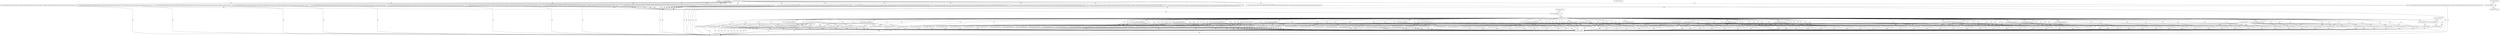 digraph G {
  "1: match () ...
" [shape=box, ];
  "72: match (event_id) ...
" [shape=box, ];
  "78: match (event_id) ...
" [shape=box, ];
  "97: match (forward_flow_ip_header_2,forward_flow_udp_header_1,forward_flow_ip_header_6,forward_flow_ip_header_7,forward_flow_udp_header_0,forward_flow_ip_header_4,forward_flow_ip_header_5,event_id) ...
" [
  shape=box, ];
  "102: match (forward_flow_ip_header_2,forward_flow_udp_header_1,forward_flow_ip_header_6,forward_flow_ip_header_7,forward_flow_udp_header_0,forward_flow_ip_header_4,forward_flow_ip_header_5,event_id) ...
" [
  shape=box, ];
  "107: match (forward_flow_ip_header_2,forward_flow_udp_header_1,forward_flow_ip_header_6,forward_flow_ip_header_7,forward_flow_udp_header_0,forward_flow_ip_header_4,forward_flow_ip_header_5,event_id) ...
" [
  shape=box, ];
  "112: match (forward_flow_ip_header_2,forward_flow_udp_header_1,forward_flow_ip_header_6,forward_flow_ip_header_7,forward_flow_udp_header_0,forward_flow_ip_header_4,forward_flow_ip_header_5,event_id) ...
" [
  shape=box, ];
  "117: match (forward_flow_ip_header_2,forward_flow_udp_header_1,forward_flow_ip_header_6,forward_flow_ip_header_7,forward_flow_udp_header_0,forward_flow_ip_header_4,forward_flow_ip_header_5,event_id) ...
" [
  shape=box, ];
  "122: match (forward_flow_ip_header_2,forward_flow_udp_header_1,forward_flow_ip_header_6,forward_flow_ip_header_7,forward_flow_udp_header_0,forward_flow_ip_header_4,forward_flow_ip_header_5,event_id) ...
" [
  shape=box, ];
  "127: match (forward_flow_ip_header_2,forward_flow_udp_header_1,forward_flow_ip_header_6,forward_flow_ip_header_7,forward_flow_udp_header_0,forward_flow_ip_header_4,forward_flow_ip_header_5,event_id) ...
" [
  shape=box, ];
  "132: match (forward_flow_ip_header_2,forward_flow_udp_header_1,forward_flow_ip_header_6,forward_flow_ip_header_7,forward_flow_udp_header_0,forward_flow_ip_header_4,forward_flow_ip_header_5,event_id) ...
" [
  shape=box, ];
  "137: match (forward_flow_ip_header_2,forward_flow_udp_header_1,forward_flow_ip_header_6,forward_flow_ip_header_7,forward_flow_udp_header_0,forward_flow_ip_header_4,forward_flow_ip_header_5,event_id) ...
" [
  shape=box, ];
  "142: match (forward_flow_ip_header_2,forward_flow_udp_header_1,forward_flow_ip_header_6,forward_flow_ip_header_7,forward_flow_udp_header_0,forward_flow_ip_header_4,forward_flow_ip_header_5,event_id) ...
" [
  shape=box, ];
  "147: match (forward_flow_ip_header_2,forward_flow_udp_header_1,forward_flow_ip_header_6,forward_flow_ip_header_7,forward_flow_udp_header_0,forward_flow_ip_header_4,forward_flow_ip_header_5,event_id) ...
" [
  shape=box, ];
  "152: match (forward_flow_ip_header_2,forward_flow_udp_header_1,forward_flow_ip_header_6,forward_flow_ip_header_7,forward_flow_udp_header_0,forward_flow_ip_header_4,forward_flow_ip_header_5,event_id) ...
" [
  shape=box, ];
  "157: match (forward_flow_ip_header_2,forward_flow_udp_header_1,forward_flow_ip_header_6,forward_flow_ip_header_7,forward_flow_udp_header_0,forward_flow_ip_header_4,forward_flow_ip_header_5,event_id) ...
" [
  shape=box, ];
  "162: match (forward_flow_ip_header_2,forward_flow_udp_header_1,forward_flow_ip_header_6,forward_flow_ip_header_7,forward_flow_udp_header_0,forward_flow_ip_header_4,forward_flow_ip_header_5,event_id) ...
" [
  shape=box, ];
  "167: match (forward_flow_ip_header_2,forward_flow_udp_header_1,forward_flow_ip_header_6,forward_flow_ip_header_7,forward_flow_udp_header_0,forward_flow_ip_header_4,forward_flow_ip_header_5,event_id) ...
" [
  shape=box, ];
  "172: match (forward_flow_ip_header_2,forward_flow_udp_header_1,forward_flow_ip_header_6,forward_flow_ip_header_7,forward_flow_udp_header_0,forward_flow_ip_header_4,forward_flow_ip_header_5,event_id) ...
" [
  shape=box, ];
  "177: match (forward_flow_ip_header_2,forward_flow_udp_header_1,forward_flow_ip_header_6,forward_flow_ip_header_7,forward_flow_udp_header_0,forward_flow_ip_header_4,forward_flow_ip_header_5,event_id) ...
" [
  shape=box, ];
  "182: match (forward_flow_ip_header_2,forward_flow_udp_header_1,forward_flow_ip_header_6,forward_flow_ip_header_7,forward_flow_udp_header_0,forward_flow_ip_header_4,forward_flow_ip_header_5,event_id) ...
" [
  shape=box, ];
  "189: match (event_id) ...
" [shape=box, ];
  "192: match (event_id) ...
" [shape=box, ];
  "213: match (event_id) ...
" [shape=box, ];
  "219: match (event_id) ...
" [shape=box, ];
  "226: match (event_id) ...
" [shape=box, ];
  "232: match (event_id) ...
" [shape=box, ];
  "239: match (event_id) ...
" [shape=box, ];
  "246: match (event_id) ...
" [shape=box, ];
  "253: match (event_id) ...
" [shape=box, ];
  "260: match (event_id) ...
" [shape=box, ];
  "267: match (event_id) ...
" [shape=box, ];
  "274: match (event_id) ...
" [shape=box, ];
  "278: match (path_id,event_id) ...
" [shape=box, ];
  "283: match (path_id,event_id) ...
" [shape=box, ];
  "292: match (path_id,event_id) ...
" [shape=box, ];
  "298: match (path_id,event_id) ...
" [shape=box, ];
  "304: match (path_id,event_id) ...
" [shape=box, ];
  "310: match (path_id,event_id) ...
" [shape=box, ];
  "316: match (path_id,event_id) ...
" [shape=box, ];
  "322: match (path_id,event_id) ...
" [shape=box, ];
  "328: match (path_id,event_id) ...
" [shape=box, ];
  "331: match (path_id,event_id) ...
" [shape=box, ];
  "336: match (path_id,event_id) ...
" [shape=box, ];
  "345: match (path_id,event_id) ...
" [shape=box, ];
  "351: match (path_id,event_id) ...
" [shape=box, ];
  "357: match (path_id,event_id) ...
" [shape=box, ];
  "363: match (path_id,event_id) ...
" [shape=box, ];
  "369: match (path_id,event_id) ...
" [shape=box, ];
  "375: match (path_id,event_id) ...
" [shape=box, ];
  "381: match (path_id,event_id) ...
" [shape=box, ];
  "384: match (path_id,event_id) ...
" [shape=box, ];
  "389: match (path_id,event_id) ...
" [shape=box, ];
  "398: match (path_id,event_id) ...
" [shape=box, ];
  "404: match (path_id,event_id) ...
" [shape=box, ];
  "410: match (path_id,event_id) ...
" [shape=box, ];
  "416: match (path_id,event_id) ...
" [shape=box, ];
  "422: match (path_id,event_id) ...
" [shape=box, ];
  "428: match (path_id,event_id) ...
" [shape=box, ];
  "434: match (path_id,event_id) ...
" [shape=box, ];
  "437: match (path_id,event_id) ...
" [shape=box, ];
  "442: match (path_id,event_id) ...
" [shape=box, ];
  "451: match (path_id,event_id) ...
" [shape=box, ];
  "457: match (path_id,event_id) ...
" [shape=box, ];
  "463: match (path_id,event_id) ...
" [shape=box, ];
  "469: match (path_id,event_id) ...
" [shape=box, ];
  "475: match (path_id,event_id) ...
" [shape=box, ];
  "481: match (path_id,event_id) ...
" [shape=box, ];
  "487: match (path_id,event_id) ...
" [shape=box, ];
  "490: match (path_id,event_id) ...
" [shape=box, ];
  "495: match (path_id,event_id) ...
" [shape=box, ];
  "504: match (path_id,event_id) ...
" [shape=box, ];
  "510: match (path_id,event_id) ...
" [shape=box, ];
  "516: match (path_id,event_id) ...
" [shape=box, ];
  "522: match (path_id,event_id) ...
" [shape=box, ];
  "528: match (path_id,event_id) ...
" [shape=box, ];
  "534: match (path_id,event_id) ...
" [shape=box, ];
  "540: match (path_id,event_id) ...
" [shape=box, ];
  "543: match (path_id,event_id) ...
" [shape=box, ];
  "548: match (path_id,event_id) ...
" [shape=box, ];
  "557: match (path_id,event_id) ...
" [shape=box, ];
  "563: match (path_id,event_id) ...
" [shape=box, ];
  "569: match (path_id,event_id) ...
" [shape=box, ];
  "575: match (path_id,event_id) ...
" [shape=box, ];
  "581: match (path_id,event_id) ...
" [shape=box, ];
  "587: match (path_id,event_id) ...
" [shape=box, ];
  "593: match (path_id,event_id) ...
" [shape=box, ];
  "596: match (path_id,event_id) ...
" [shape=box, ];
  "601: match (path_id,event_id) ...
" [shape=box, ];
  "610: match (path_id,event_id) ...
" [shape=box, ];
  "616: match (path_id,event_id) ...
" [shape=box, ];
  "622: match (path_id,event_id) ...
" [shape=box, ];
  "628: match (path_id,event_id) ...
" [shape=box, ];
  "634: match (path_id,event_id) ...
" [shape=box, ];
  "640: match (path_id,event_id) ...
" [shape=box, ];
  "646: match (path_id,event_id) ...
" [shape=box, ];
  "649: match (path_id,event_id) ...
" [shape=box, ];
  "654: match (path_id,event_id) ...
" [shape=box, ];
  "663: match (path_id,event_id) ...
" [shape=box, ];
  "669: match (path_id,event_id) ...
" [shape=box, ];
  "675: match (path_id,event_id) ...
" [shape=box, ];
  "681: match (path_id,event_id) ...
" [shape=box, ];
  "687: match (path_id,event_id) ...
" [shape=box, ];
  "693: match (path_id,event_id) ...
" [shape=box, ];
  "699: match (path_id,event_id) ...
" [shape=box, ];
  "702: match (path_id,event_id) ...
" [shape=box, ];
  "707: match (path_id,event_id) ...
" [shape=box, ];
  "716: match (path_id,event_id) ...
" [shape=box, ];
  "722: match (path_id,event_id) ...
" [shape=box, ];
  "728: match (path_id,event_id) ...
" [shape=box, ];
  "734: match (path_id,event_id) ...
" [shape=box, ];
  "740: match (path_id,event_id) ...
" [shape=box, ];
  "746: match (path_id,event_id) ...
" [shape=box, ];
  "752: match (path_id,event_id) ...
" [shape=box, ];
  "755: match (path_id,event_id) ...
" [shape=box, ];
  "760: match (path_id,event_id) ...
" [shape=box, ];
  "769: match (path_id,event_id) ...
" [shape=box, ];
  "775: match (path_id,event_id) ...
" [shape=box, ];
  "781: match (path_id,event_id) ...
" [shape=box, ];
  "787: match (path_id,event_id) ...
" [shape=box, ];
  "793: match (path_id,event_id) ...
" [shape=box, ];
  "799: match (path_id,event_id) ...
" [shape=box, ];
  "805: match (path_id,event_id) ...
" [shape=box, ];
  "808: match (path_id,event_id) ...
" [shape=box, ];
  "813: match (path_id,event_id) ...
" [shape=box, ];
  "822: match (path_id,event_id) ...
" [shape=box, ];
  "828: match (path_id,event_id) ...
" [shape=box, ];
  "834: match (path_id,event_id) ...
" [shape=box, ];
  "840: match (path_id,event_id) ...
" [shape=box, ];
  "846: match (path_id,event_id) ...
" [shape=box, ];
  "852: match (path_id,event_id) ...
" [shape=box, ];
  "858: match (path_id,event_id) ...
" [shape=box, ];
  "861: match (path_id,event_id) ...
" [shape=box, ];
  "866: match (path_id,event_id) ...
" [shape=box, ];
  "875: match (path_id,event_id) ...
" [shape=box, ];
  "881: match (path_id,event_id) ...
" [shape=box, ];
  "887: match (path_id,event_id) ...
" [shape=box, ];
  "893: match (path_id,event_id) ...
" [shape=box, ];
  "899: match (path_id,event_id) ...
" [shape=box, ];
  "905: match (path_id,event_id) ...
" [shape=box, ];
  "911: match (path_id,event_id) ...
" [shape=box, ];
  "914: match (path_id,event_id) ...
" [shape=box, ];
  "919: match (path_id,event_id) ...
" [shape=box, ];
  "928: match (path_id,event_id) ...
" [shape=box, ];
  "934: match (path_id,event_id) ...
" [shape=box, ];
  "940: match (path_id,event_id) ...
" [shape=box, ];
  "946: match (path_id,event_id) ...
" [shape=box, ];
  "952: match (path_id,event_id) ...
" [shape=box, ];
  "958: match (path_id,event_id) ...
" [shape=box, ];
  "964: match (path_id,event_id) ...
" [shape=box, ];
  "967: match (path_id,event_id) ...
" [shape=box, ];
  "972: match (path_id,event_id) ...
" [shape=box, ];
  "981: match (path_id,event_id) ...
" [shape=box, ];
  "987: match (path_id,event_id) ...
" [shape=box, ];
  "993: match (path_id,event_id) ...
" [shape=box, ];
  "999: match (path_id,event_id) ...
" [shape=box, ];
  "1005: match (path_id,event_id) ...
" [shape=box, ];
  "1011: match (path_id,event_id) ...
" [shape=box, ];
  "1017: match (path_id,event_id) ...
" [shape=box, ];
  "1020: match (path_id,event_id) ...
" [shape=box, ];
  "1025: match (path_id,event_id) ...
" [shape=box, ];
  "1034: match (path_id,event_id) ...
" [shape=box, ];
  "1040: match (path_id,event_id) ...
" [shape=box, ];
  "1046: match (path_id,event_id) ...
" [shape=box, ];
  "1052: match (path_id,event_id) ...
" [shape=box, ];
  "1058: match (path_id,event_id) ...
" [shape=box, ];
  "1064: match (path_id,event_id) ...
" [shape=box, ];
  "1070: match (path_id,event_id) ...
" [shape=box, ];
  "1073: match (path_id,event_id) ...
" [shape=box, ];
  "1078: match (path_id,event_id) ...
" [shape=box, ];
  "1087: match (path_id,event_id) ...
" [shape=box, ];
  "1093: match (path_id,event_id) ...
" [shape=box, ];
  "1099: match (path_id,event_id) ...
" [shape=box, ];
  "1105: match (path_id,event_id) ...
" [shape=box, ];
  "1111: match (path_id,event_id) ...
" [shape=box, ];
  "1117: match (path_id,event_id) ...
" [shape=box, ];
  "1123: match (path_id,event_id) ...
" [shape=box, ];
  "1126: match (path_id,event_id) ...
" [shape=box, ];
  "1133: match (event_id) ...
" [shape=box, ];
  "1154: match (event_id) ...
" [shape=box, ];
  "1159: match (event_id) ...
" [shape=box, ];
  "1164: match (event_id) ...
" [shape=box, ];
  "1170: match (event_id) ...
" [shape=box, ];
  "1172: match (event_id) ...
" [shape=box, ];
  "1265: match (event_id) ...
" [shape=box, ];
  "1306: match (event_id) ...
" [shape=box, ];
  "1310: match (event_id) ...
" [shape=box, ];
  "1329: match (event_id) ...
" [shape=box, ];
  "1369: match (event_id) ...
" [shape=box, ];
  
  
  "78: match (event_id) ...
" -> "97: match (forward_flow_ip_header_2,forward_flow_udp_header_1,forward_flow_ip_header_6,forward_flow_ip_header_7,forward_flow_udp_header_0,forward_flow_ip_header_4,forward_flow_ip_header_5,event_id) ...
" [
  label="WW", ];
  "78: match (event_id) ...
" -> "102: match (forward_flow_ip_header_2,forward_flow_udp_header_1,forward_flow_ip_header_6,forward_flow_ip_header_7,forward_flow_udp_header_0,forward_flow_ip_header_4,forward_flow_ip_header_5,event_id) ...
" [
  label="WW", ];
  "78: match (event_id) ...
" -> "107: match (forward_flow_ip_header_2,forward_flow_udp_header_1,forward_flow_ip_header_6,forward_flow_ip_header_7,forward_flow_udp_header_0,forward_flow_ip_header_4,forward_flow_ip_header_5,event_id) ...
" [
  label="WW", ];
  "78: match (event_id) ...
" -> "112: match (forward_flow_ip_header_2,forward_flow_udp_header_1,forward_flow_ip_header_6,forward_flow_ip_header_7,forward_flow_udp_header_0,forward_flow_ip_header_4,forward_flow_ip_header_5,event_id) ...
" [
  label="WW", ];
  "78: match (event_id) ...
" -> "117: match (forward_flow_ip_header_2,forward_flow_udp_header_1,forward_flow_ip_header_6,forward_flow_ip_header_7,forward_flow_udp_header_0,forward_flow_ip_header_4,forward_flow_ip_header_5,event_id) ...
" [
  label="WW", ];
  "78: match (event_id) ...
" -> "122: match (forward_flow_ip_header_2,forward_flow_udp_header_1,forward_flow_ip_header_6,forward_flow_ip_header_7,forward_flow_udp_header_0,forward_flow_ip_header_4,forward_flow_ip_header_5,event_id) ...
" [
  label="WW", ];
  "78: match (event_id) ...
" -> "127: match (forward_flow_ip_header_2,forward_flow_udp_header_1,forward_flow_ip_header_6,forward_flow_ip_header_7,forward_flow_udp_header_0,forward_flow_ip_header_4,forward_flow_ip_header_5,event_id) ...
" [
  label="WW", ];
  "78: match (event_id) ...
" -> "132: match (forward_flow_ip_header_2,forward_flow_udp_header_1,forward_flow_ip_header_6,forward_flow_ip_header_7,forward_flow_udp_header_0,forward_flow_ip_header_4,forward_flow_ip_header_5,event_id) ...
" [
  label="WW", ];
  "78: match (event_id) ...
" -> "137: match (forward_flow_ip_header_2,forward_flow_udp_header_1,forward_flow_ip_header_6,forward_flow_ip_header_7,forward_flow_udp_header_0,forward_flow_ip_header_4,forward_flow_ip_header_5,event_id) ...
" [
  label="WW", ];
  "78: match (event_id) ...
" -> "142: match (forward_flow_ip_header_2,forward_flow_udp_header_1,forward_flow_ip_header_6,forward_flow_ip_header_7,forward_flow_udp_header_0,forward_flow_ip_header_4,forward_flow_ip_header_5,event_id) ...
" [
  label="WW", ];
  "78: match (event_id) ...
" -> "147: match (forward_flow_ip_header_2,forward_flow_udp_header_1,forward_flow_ip_header_6,forward_flow_ip_header_7,forward_flow_udp_header_0,forward_flow_ip_header_4,forward_flow_ip_header_5,event_id) ...
" [
  label="WW", ];
  "78: match (event_id) ...
" -> "152: match (forward_flow_ip_header_2,forward_flow_udp_header_1,forward_flow_ip_header_6,forward_flow_ip_header_7,forward_flow_udp_header_0,forward_flow_ip_header_4,forward_flow_ip_header_5,event_id) ...
" [
  label="WW", ];
  "78: match (event_id) ...
" -> "157: match (forward_flow_ip_header_2,forward_flow_udp_header_1,forward_flow_ip_header_6,forward_flow_ip_header_7,forward_flow_udp_header_0,forward_flow_ip_header_4,forward_flow_ip_header_5,event_id) ...
" [
  label="WW", ];
  "78: match (event_id) ...
" -> "162: match (forward_flow_ip_header_2,forward_flow_udp_header_1,forward_flow_ip_header_6,forward_flow_ip_header_7,forward_flow_udp_header_0,forward_flow_ip_header_4,forward_flow_ip_header_5,event_id) ...
" [
  label="WW", ];
  "78: match (event_id) ...
" -> "167: match (forward_flow_ip_header_2,forward_flow_udp_header_1,forward_flow_ip_header_6,forward_flow_ip_header_7,forward_flow_udp_header_0,forward_flow_ip_header_4,forward_flow_ip_header_5,event_id) ...
" [
  label="WW", ];
  "78: match (event_id) ...
" -> "172: match (forward_flow_ip_header_2,forward_flow_udp_header_1,forward_flow_ip_header_6,forward_flow_ip_header_7,forward_flow_udp_header_0,forward_flow_ip_header_4,forward_flow_ip_header_5,event_id) ...
" [
  label="WW", ];
  "78: match (event_id) ...
" -> "177: match (forward_flow_ip_header_2,forward_flow_udp_header_1,forward_flow_ip_header_6,forward_flow_ip_header_7,forward_flow_udp_header_0,forward_flow_ip_header_4,forward_flow_ip_header_5,event_id) ...
" [
  label="WW", ];
  "78: match (event_id) ...
" -> "182: match (forward_flow_ip_header_2,forward_flow_udp_header_1,forward_flow_ip_header_6,forward_flow_ip_header_7,forward_flow_udp_header_0,forward_flow_ip_header_4,forward_flow_ip_header_5,event_id) ...
" [
  label="WW", ];
  "78: match (event_id) ...
" -> "192: match (event_id) ...
" [label="WR", ];
  "97: match (forward_flow_ip_header_2,forward_flow_udp_header_1,forward_flow_ip_header_6,forward_flow_ip_header_7,forward_flow_udp_header_0,forward_flow_ip_header_4,forward_flow_ip_header_5,event_id) ...
" -> "192: match (event_id) ...
" [
  label="WR", ];
  "97: match (forward_flow_ip_header_2,forward_flow_udp_header_1,forward_flow_ip_header_6,forward_flow_ip_header_7,forward_flow_udp_header_0,forward_flow_ip_header_4,forward_flow_ip_header_5,event_id) ...
" -> "1306: match (event_id) ...
" [
  label="RW", ];
  "102: match (forward_flow_ip_header_2,forward_flow_udp_header_1,forward_flow_ip_header_6,forward_flow_ip_header_7,forward_flow_udp_header_0,forward_flow_ip_header_4,forward_flow_ip_header_5,event_id) ...
" -> "192: match (event_id) ...
" [
  label="WR", ];
  "102: match (forward_flow_ip_header_2,forward_flow_udp_header_1,forward_flow_ip_header_6,forward_flow_ip_header_7,forward_flow_udp_header_0,forward_flow_ip_header_4,forward_flow_ip_header_5,event_id) ...
" -> "1306: match (event_id) ...
" [
  label="RW", ];
  "107: match (forward_flow_ip_header_2,forward_flow_udp_header_1,forward_flow_ip_header_6,forward_flow_ip_header_7,forward_flow_udp_header_0,forward_flow_ip_header_4,forward_flow_ip_header_5,event_id) ...
" -> "192: match (event_id) ...
" [
  label="WR", ];
  "107: match (forward_flow_ip_header_2,forward_flow_udp_header_1,forward_flow_ip_header_6,forward_flow_ip_header_7,forward_flow_udp_header_0,forward_flow_ip_header_4,forward_flow_ip_header_5,event_id) ...
" -> "1306: match (event_id) ...
" [
  label="RW", ];
  "112: match (forward_flow_ip_header_2,forward_flow_udp_header_1,forward_flow_ip_header_6,forward_flow_ip_header_7,forward_flow_udp_header_0,forward_flow_ip_header_4,forward_flow_ip_header_5,event_id) ...
" -> "192: match (event_id) ...
" [
  label="WR", ];
  "112: match (forward_flow_ip_header_2,forward_flow_udp_header_1,forward_flow_ip_header_6,forward_flow_ip_header_7,forward_flow_udp_header_0,forward_flow_ip_header_4,forward_flow_ip_header_5,event_id) ...
" -> "1306: match (event_id) ...
" [
  label="RW", ];
  "117: match (forward_flow_ip_header_2,forward_flow_udp_header_1,forward_flow_ip_header_6,forward_flow_ip_header_7,forward_flow_udp_header_0,forward_flow_ip_header_4,forward_flow_ip_header_5,event_id) ...
" -> "192: match (event_id) ...
" [
  label="WR", ];
  "117: match (forward_flow_ip_header_2,forward_flow_udp_header_1,forward_flow_ip_header_6,forward_flow_ip_header_7,forward_flow_udp_header_0,forward_flow_ip_header_4,forward_flow_ip_header_5,event_id) ...
" -> "1306: match (event_id) ...
" [
  label="RW", ];
  "122: match (forward_flow_ip_header_2,forward_flow_udp_header_1,forward_flow_ip_header_6,forward_flow_ip_header_7,forward_flow_udp_header_0,forward_flow_ip_header_4,forward_flow_ip_header_5,event_id) ...
" -> "192: match (event_id) ...
" [
  label="WR", ];
  "122: match (forward_flow_ip_header_2,forward_flow_udp_header_1,forward_flow_ip_header_6,forward_flow_ip_header_7,forward_flow_udp_header_0,forward_flow_ip_header_4,forward_flow_ip_header_5,event_id) ...
" -> "1306: match (event_id) ...
" [
  label="RW", ];
  "127: match (forward_flow_ip_header_2,forward_flow_udp_header_1,forward_flow_ip_header_6,forward_flow_ip_header_7,forward_flow_udp_header_0,forward_flow_ip_header_4,forward_flow_ip_header_5,event_id) ...
" -> "192: match (event_id) ...
" [
  label="WR", ];
  "127: match (forward_flow_ip_header_2,forward_flow_udp_header_1,forward_flow_ip_header_6,forward_flow_ip_header_7,forward_flow_udp_header_0,forward_flow_ip_header_4,forward_flow_ip_header_5,event_id) ...
" -> "1306: match (event_id) ...
" [
  label="RW", ];
  "132: match (forward_flow_ip_header_2,forward_flow_udp_header_1,forward_flow_ip_header_6,forward_flow_ip_header_7,forward_flow_udp_header_0,forward_flow_ip_header_4,forward_flow_ip_header_5,event_id) ...
" -> "192: match (event_id) ...
" [
  label="WR", ];
  "132: match (forward_flow_ip_header_2,forward_flow_udp_header_1,forward_flow_ip_header_6,forward_flow_ip_header_7,forward_flow_udp_header_0,forward_flow_ip_header_4,forward_flow_ip_header_5,event_id) ...
" -> "1306: match (event_id) ...
" [
  label="RW", ];
  "137: match (forward_flow_ip_header_2,forward_flow_udp_header_1,forward_flow_ip_header_6,forward_flow_ip_header_7,forward_flow_udp_header_0,forward_flow_ip_header_4,forward_flow_ip_header_5,event_id) ...
" -> "192: match (event_id) ...
" [
  label="WR", ];
  "137: match (forward_flow_ip_header_2,forward_flow_udp_header_1,forward_flow_ip_header_6,forward_flow_ip_header_7,forward_flow_udp_header_0,forward_flow_ip_header_4,forward_flow_ip_header_5,event_id) ...
" -> "1306: match (event_id) ...
" [
  label="RW", ];
  "142: match (forward_flow_ip_header_2,forward_flow_udp_header_1,forward_flow_ip_header_6,forward_flow_ip_header_7,forward_flow_udp_header_0,forward_flow_ip_header_4,forward_flow_ip_header_5,event_id) ...
" -> "192: match (event_id) ...
" [
  label="WR", ];
  "142: match (forward_flow_ip_header_2,forward_flow_udp_header_1,forward_flow_ip_header_6,forward_flow_ip_header_7,forward_flow_udp_header_0,forward_flow_ip_header_4,forward_flow_ip_header_5,event_id) ...
" -> "1306: match (event_id) ...
" [
  label="RW", ];
  "147: match (forward_flow_ip_header_2,forward_flow_udp_header_1,forward_flow_ip_header_6,forward_flow_ip_header_7,forward_flow_udp_header_0,forward_flow_ip_header_4,forward_flow_ip_header_5,event_id) ...
" -> "192: match (event_id) ...
" [
  label="WR", ];
  "147: match (forward_flow_ip_header_2,forward_flow_udp_header_1,forward_flow_ip_header_6,forward_flow_ip_header_7,forward_flow_udp_header_0,forward_flow_ip_header_4,forward_flow_ip_header_5,event_id) ...
" -> "1306: match (event_id) ...
" [
  label="RW", ];
  "152: match (forward_flow_ip_header_2,forward_flow_udp_header_1,forward_flow_ip_header_6,forward_flow_ip_header_7,forward_flow_udp_header_0,forward_flow_ip_header_4,forward_flow_ip_header_5,event_id) ...
" -> "192: match (event_id) ...
" [
  label="WR", ];
  "152: match (forward_flow_ip_header_2,forward_flow_udp_header_1,forward_flow_ip_header_6,forward_flow_ip_header_7,forward_flow_udp_header_0,forward_flow_ip_header_4,forward_flow_ip_header_5,event_id) ...
" -> "1306: match (event_id) ...
" [
  label="RW", ];
  "157: match (forward_flow_ip_header_2,forward_flow_udp_header_1,forward_flow_ip_header_6,forward_flow_ip_header_7,forward_flow_udp_header_0,forward_flow_ip_header_4,forward_flow_ip_header_5,event_id) ...
" -> "192: match (event_id) ...
" [
  label="WR", ];
  "157: match (forward_flow_ip_header_2,forward_flow_udp_header_1,forward_flow_ip_header_6,forward_flow_ip_header_7,forward_flow_udp_header_0,forward_flow_ip_header_4,forward_flow_ip_header_5,event_id) ...
" -> "1306: match (event_id) ...
" [
  label="RW", ];
  "162: match (forward_flow_ip_header_2,forward_flow_udp_header_1,forward_flow_ip_header_6,forward_flow_ip_header_7,forward_flow_udp_header_0,forward_flow_ip_header_4,forward_flow_ip_header_5,event_id) ...
" -> "192: match (event_id) ...
" [
  label="WR", ];
  "162: match (forward_flow_ip_header_2,forward_flow_udp_header_1,forward_flow_ip_header_6,forward_flow_ip_header_7,forward_flow_udp_header_0,forward_flow_ip_header_4,forward_flow_ip_header_5,event_id) ...
" -> "1306: match (event_id) ...
" [
  label="RW", ];
  "167: match (forward_flow_ip_header_2,forward_flow_udp_header_1,forward_flow_ip_header_6,forward_flow_ip_header_7,forward_flow_udp_header_0,forward_flow_ip_header_4,forward_flow_ip_header_5,event_id) ...
" -> "192: match (event_id) ...
" [
  label="WR", ];
  "167: match (forward_flow_ip_header_2,forward_flow_udp_header_1,forward_flow_ip_header_6,forward_flow_ip_header_7,forward_flow_udp_header_0,forward_flow_ip_header_4,forward_flow_ip_header_5,event_id) ...
" -> "1306: match (event_id) ...
" [
  label="RW", ];
  "172: match (forward_flow_ip_header_2,forward_flow_udp_header_1,forward_flow_ip_header_6,forward_flow_ip_header_7,forward_flow_udp_header_0,forward_flow_ip_header_4,forward_flow_ip_header_5,event_id) ...
" -> "192: match (event_id) ...
" [
  label="WR", ];
  "172: match (forward_flow_ip_header_2,forward_flow_udp_header_1,forward_flow_ip_header_6,forward_flow_ip_header_7,forward_flow_udp_header_0,forward_flow_ip_header_4,forward_flow_ip_header_5,event_id) ...
" -> "1306: match (event_id) ...
" [
  label="RW", ];
  "177: match (forward_flow_ip_header_2,forward_flow_udp_header_1,forward_flow_ip_header_6,forward_flow_ip_header_7,forward_flow_udp_header_0,forward_flow_ip_header_4,forward_flow_ip_header_5,event_id) ...
" -> "192: match (event_id) ...
" [
  label="WR", ];
  "177: match (forward_flow_ip_header_2,forward_flow_udp_header_1,forward_flow_ip_header_6,forward_flow_ip_header_7,forward_flow_udp_header_0,forward_flow_ip_header_4,forward_flow_ip_header_5,event_id) ...
" -> "1306: match (event_id) ...
" [
  label="RW", ];
  "182: match (forward_flow_ip_header_2,forward_flow_udp_header_1,forward_flow_ip_header_6,forward_flow_ip_header_7,forward_flow_udp_header_0,forward_flow_ip_header_4,forward_flow_ip_header_5,event_id) ...
" -> "192: match (event_id) ...
" [
  label="WR", ];
  "182: match (forward_flow_ip_header_2,forward_flow_udp_header_1,forward_flow_ip_header_6,forward_flow_ip_header_7,forward_flow_udp_header_0,forward_flow_ip_header_4,forward_flow_ip_header_5,event_id) ...
" -> "1306: match (event_id) ...
" [
  label="RW", ];
  "189: match (event_id) ...
" -> "213: match (event_id) ...
" [label="WW", ];
  "189: match (event_id) ...
" -> "219: match (event_id) ...
" [label="WR", ];
  "192: match (event_id) ...
" -> "213: match (event_id) ...
" [label="WR", ];
  "213: match (event_id) ...
" -> "219: match (event_id) ...
" [label="WR", ];
  "219: match (event_id) ...
" -> "278: match (path_id,event_id) ...
" [
  label="WR", ];
  "219: match (event_id) ...
" -> "283: match (path_id,event_id) ...
" [
  label="WR", ];
  "219: match (event_id) ...
" -> "292: match (path_id,event_id) ...
" [
  label="WR", ];
  "219: match (event_id) ...
" -> "298: match (path_id,event_id) ...
" [
  label="WR", ];
  "219: match (event_id) ...
" -> "304: match (path_id,event_id) ...
" [
  label="WR", ];
  "219: match (event_id) ...
" -> "310: match (path_id,event_id) ...
" [
  label="WR", ];
  "219: match (event_id) ...
" -> "316: match (path_id,event_id) ...
" [
  label="WR", ];
  "219: match (event_id) ...
" -> "322: match (path_id,event_id) ...
" [
  label="WR", ];
  "219: match (event_id) ...
" -> "328: match (path_id,event_id) ...
" [
  label="WR", ];
  "219: match (event_id) ...
" -> "331: match (path_id,event_id) ...
" [
  label="WR", ];
  "219: match (event_id) ...
" -> "336: match (path_id,event_id) ...
" [
  label="WR", ];
  "219: match (event_id) ...
" -> "345: match (path_id,event_id) ...
" [
  label="WR", ];
  "219: match (event_id) ...
" -> "351: match (path_id,event_id) ...
" [
  label="WR", ];
  "219: match (event_id) ...
" -> "357: match (path_id,event_id) ...
" [
  label="WR", ];
  "219: match (event_id) ...
" -> "363: match (path_id,event_id) ...
" [
  label="WR", ];
  "219: match (event_id) ...
" -> "369: match (path_id,event_id) ...
" [
  label="WR", ];
  "219: match (event_id) ...
" -> "375: match (path_id,event_id) ...
" [
  label="WR", ];
  "219: match (event_id) ...
" -> "381: match (path_id,event_id) ...
" [
  label="WR", ];
  "219: match (event_id) ...
" -> "384: match (path_id,event_id) ...
" [
  label="WR", ];
  "219: match (event_id) ...
" -> "389: match (path_id,event_id) ...
" [
  label="WR", ];
  "219: match (event_id) ...
" -> "398: match (path_id,event_id) ...
" [
  label="WR", ];
  "219: match (event_id) ...
" -> "404: match (path_id,event_id) ...
" [
  label="WR", ];
  "219: match (event_id) ...
" -> "410: match (path_id,event_id) ...
" [
  label="WR", ];
  "219: match (event_id) ...
" -> "416: match (path_id,event_id) ...
" [
  label="WR", ];
  "219: match (event_id) ...
" -> "422: match (path_id,event_id) ...
" [
  label="WR", ];
  "219: match (event_id) ...
" -> "428: match (path_id,event_id) ...
" [
  label="WR", ];
  "219: match (event_id) ...
" -> "434: match (path_id,event_id) ...
" [
  label="WR", ];
  "219: match (event_id) ...
" -> "437: match (path_id,event_id) ...
" [
  label="WR", ];
  "219: match (event_id) ...
" -> "442: match (path_id,event_id) ...
" [
  label="WR", ];
  "219: match (event_id) ...
" -> "451: match (path_id,event_id) ...
" [
  label="WR", ];
  "219: match (event_id) ...
" -> "457: match (path_id,event_id) ...
" [
  label="WR", ];
  "219: match (event_id) ...
" -> "463: match (path_id,event_id) ...
" [
  label="WR", ];
  "219: match (event_id) ...
" -> "469: match (path_id,event_id) ...
" [
  label="WR", ];
  "219: match (event_id) ...
" -> "475: match (path_id,event_id) ...
" [
  label="WR", ];
  "219: match (event_id) ...
" -> "481: match (path_id,event_id) ...
" [
  label="WR", ];
  "219: match (event_id) ...
" -> "487: match (path_id,event_id) ...
" [
  label="WR", ];
  "219: match (event_id) ...
" -> "490: match (path_id,event_id) ...
" [
  label="WR", ];
  "219: match (event_id) ...
" -> "495: match (path_id,event_id) ...
" [
  label="WR", ];
  "219: match (event_id) ...
" -> "504: match (path_id,event_id) ...
" [
  label="WR", ];
  "219: match (event_id) ...
" -> "510: match (path_id,event_id) ...
" [
  label="WR", ];
  "219: match (event_id) ...
" -> "516: match (path_id,event_id) ...
" [
  label="WR", ];
  "219: match (event_id) ...
" -> "522: match (path_id,event_id) ...
" [
  label="WR", ];
  "219: match (event_id) ...
" -> "528: match (path_id,event_id) ...
" [
  label="WR", ];
  "219: match (event_id) ...
" -> "534: match (path_id,event_id) ...
" [
  label="WR", ];
  "219: match (event_id) ...
" -> "540: match (path_id,event_id) ...
" [
  label="WR", ];
  "219: match (event_id) ...
" -> "543: match (path_id,event_id) ...
" [
  label="WR", ];
  "219: match (event_id) ...
" -> "548: match (path_id,event_id) ...
" [
  label="WR", ];
  "219: match (event_id) ...
" -> "557: match (path_id,event_id) ...
" [
  label="WR", ];
  "219: match (event_id) ...
" -> "563: match (path_id,event_id) ...
" [
  label="WR", ];
  "219: match (event_id) ...
" -> "569: match (path_id,event_id) ...
" [
  label="WR", ];
  "219: match (event_id) ...
" -> "575: match (path_id,event_id) ...
" [
  label="WR", ];
  "219: match (event_id) ...
" -> "581: match (path_id,event_id) ...
" [
  label="WR", ];
  "219: match (event_id) ...
" -> "587: match (path_id,event_id) ...
" [
  label="WR", ];
  "219: match (event_id) ...
" -> "593: match (path_id,event_id) ...
" [
  label="WR", ];
  "219: match (event_id) ...
" -> "596: match (path_id,event_id) ...
" [
  label="WR", ];
  "219: match (event_id) ...
" -> "601: match (path_id,event_id) ...
" [
  label="WR", ];
  "219: match (event_id) ...
" -> "610: match (path_id,event_id) ...
" [
  label="WR", ];
  "219: match (event_id) ...
" -> "616: match (path_id,event_id) ...
" [
  label="WR", ];
  "219: match (event_id) ...
" -> "622: match (path_id,event_id) ...
" [
  label="WR", ];
  "219: match (event_id) ...
" -> "628: match (path_id,event_id) ...
" [
  label="WR", ];
  "219: match (event_id) ...
" -> "634: match (path_id,event_id) ...
" [
  label="WR", ];
  "219: match (event_id) ...
" -> "640: match (path_id,event_id) ...
" [
  label="WR", ];
  "219: match (event_id) ...
" -> "646: match (path_id,event_id) ...
" [
  label="WR", ];
  "219: match (event_id) ...
" -> "649: match (path_id,event_id) ...
" [
  label="WR", ];
  "219: match (event_id) ...
" -> "654: match (path_id,event_id) ...
" [
  label="WR", ];
  "219: match (event_id) ...
" -> "663: match (path_id,event_id) ...
" [
  label="WR", ];
  "219: match (event_id) ...
" -> "669: match (path_id,event_id) ...
" [
  label="WR", ];
  "219: match (event_id) ...
" -> "675: match (path_id,event_id) ...
" [
  label="WR", ];
  "219: match (event_id) ...
" -> "681: match (path_id,event_id) ...
" [
  label="WR", ];
  "219: match (event_id) ...
" -> "687: match (path_id,event_id) ...
" [
  label="WR", ];
  "219: match (event_id) ...
" -> "693: match (path_id,event_id) ...
" [
  label="WR", ];
  "219: match (event_id) ...
" -> "699: match (path_id,event_id) ...
" [
  label="WR", ];
  "219: match (event_id) ...
" -> "702: match (path_id,event_id) ...
" [
  label="WR", ];
  "219: match (event_id) ...
" -> "707: match (path_id,event_id) ...
" [
  label="WR", ];
  "219: match (event_id) ...
" -> "716: match (path_id,event_id) ...
" [
  label="WR", ];
  "219: match (event_id) ...
" -> "722: match (path_id,event_id) ...
" [
  label="WR", ];
  "219: match (event_id) ...
" -> "728: match (path_id,event_id) ...
" [
  label="WR", ];
  "219: match (event_id) ...
" -> "734: match (path_id,event_id) ...
" [
  label="WR", ];
  "219: match (event_id) ...
" -> "740: match (path_id,event_id) ...
" [
  label="WR", ];
  "219: match (event_id) ...
" -> "746: match (path_id,event_id) ...
" [
  label="WR", ];
  "219: match (event_id) ...
" -> "752: match (path_id,event_id) ...
" [
  label="WR", ];
  "219: match (event_id) ...
" -> "755: match (path_id,event_id) ...
" [
  label="WR", ];
  "219: match (event_id) ...
" -> "760: match (path_id,event_id) ...
" [
  label="WR", ];
  "219: match (event_id) ...
" -> "769: match (path_id,event_id) ...
" [
  label="WR", ];
  "219: match (event_id) ...
" -> "775: match (path_id,event_id) ...
" [
  label="WR", ];
  "219: match (event_id) ...
" -> "781: match (path_id,event_id) ...
" [
  label="WR", ];
  "219: match (event_id) ...
" -> "787: match (path_id,event_id) ...
" [
  label="WR", ];
  "219: match (event_id) ...
" -> "793: match (path_id,event_id) ...
" [
  label="WR", ];
  "219: match (event_id) ...
" -> "799: match (path_id,event_id) ...
" [
  label="WR", ];
  "219: match (event_id) ...
" -> "805: match (path_id,event_id) ...
" [
  label="WR", ];
  "219: match (event_id) ...
" -> "808: match (path_id,event_id) ...
" [
  label="WR", ];
  "219: match (event_id) ...
" -> "813: match (path_id,event_id) ...
" [
  label="WR", ];
  "219: match (event_id) ...
" -> "822: match (path_id,event_id) ...
" [
  label="WR", ];
  "219: match (event_id) ...
" -> "828: match (path_id,event_id) ...
" [
  label="WR", ];
  "219: match (event_id) ...
" -> "834: match (path_id,event_id) ...
" [
  label="WR", ];
  "219: match (event_id) ...
" -> "840: match (path_id,event_id) ...
" [
  label="WR", ];
  "219: match (event_id) ...
" -> "846: match (path_id,event_id) ...
" [
  label="WR", ];
  "219: match (event_id) ...
" -> "852: match (path_id,event_id) ...
" [
  label="WR", ];
  "219: match (event_id) ...
" -> "858: match (path_id,event_id) ...
" [
  label="WR", ];
  "219: match (event_id) ...
" -> "861: match (path_id,event_id) ...
" [
  label="WR", ];
  "219: match (event_id) ...
" -> "866: match (path_id,event_id) ...
" [
  label="WR", ];
  "219: match (event_id) ...
" -> "875: match (path_id,event_id) ...
" [
  label="WR", ];
  "219: match (event_id) ...
" -> "881: match (path_id,event_id) ...
" [
  label="WR", ];
  "219: match (event_id) ...
" -> "887: match (path_id,event_id) ...
" [
  label="WR", ];
  "219: match (event_id) ...
" -> "893: match (path_id,event_id) ...
" [
  label="WR", ];
  "219: match (event_id) ...
" -> "899: match (path_id,event_id) ...
" [
  label="WR", ];
  "219: match (event_id) ...
" -> "905: match (path_id,event_id) ...
" [
  label="WR", ];
  "219: match (event_id) ...
" -> "911: match (path_id,event_id) ...
" [
  label="WR", ];
  "219: match (event_id) ...
" -> "914: match (path_id,event_id) ...
" [
  label="WR", ];
  "219: match (event_id) ...
" -> "919: match (path_id,event_id) ...
" [
  label="WR", ];
  "219: match (event_id) ...
" -> "928: match (path_id,event_id) ...
" [
  label="WR", ];
  "219: match (event_id) ...
" -> "934: match (path_id,event_id) ...
" [
  label="WR", ];
  "219: match (event_id) ...
" -> "940: match (path_id,event_id) ...
" [
  label="WR", ];
  "219: match (event_id) ...
" -> "946: match (path_id,event_id) ...
" [
  label="WR", ];
  "219: match (event_id) ...
" -> "952: match (path_id,event_id) ...
" [
  label="WR", ];
  "219: match (event_id) ...
" -> "958: match (path_id,event_id) ...
" [
  label="WR", ];
  "219: match (event_id) ...
" -> "964: match (path_id,event_id) ...
" [
  label="WR", ];
  "219: match (event_id) ...
" -> "967: match (path_id,event_id) ...
" [
  label="WR", ];
  "219: match (event_id) ...
" -> "972: match (path_id,event_id) ...
" [
  label="WR", ];
  "219: match (event_id) ...
" -> "981: match (path_id,event_id) ...
" [
  label="WR", ];
  "219: match (event_id) ...
" -> "987: match (path_id,event_id) ...
" [
  label="WR", ];
  "219: match (event_id) ...
" -> "993: match (path_id,event_id) ...
" [
  label="WR", ];
  "219: match (event_id) ...
" -> "999: match (path_id,event_id) ...
" [
  label="WR", ];
  "219: match (event_id) ...
" -> "1005: match (path_id,event_id) ...
" [
  label="WR", ];
  "219: match (event_id) ...
" -> "1011: match (path_id,event_id) ...
" [
  label="WR", ];
  "219: match (event_id) ...
" -> "1017: match (path_id,event_id) ...
" [
  label="WR", ];
  "219: match (event_id) ...
" -> "1020: match (path_id,event_id) ...
" [
  label="WR", ];
  "219: match (event_id) ...
" -> "1025: match (path_id,event_id) ...
" [
  label="WR", ];
  "219: match (event_id) ...
" -> "1034: match (path_id,event_id) ...
" [
  label="WR", ];
  "219: match (event_id) ...
" -> "1040: match (path_id,event_id) ...
" [
  label="WR", ];
  "219: match (event_id) ...
" -> "1046: match (path_id,event_id) ...
" [
  label="WR", ];
  "219: match (event_id) ...
" -> "1052: match (path_id,event_id) ...
" [
  label="WR", ];
  "219: match (event_id) ...
" -> "1058: match (path_id,event_id) ...
" [
  label="WR", ];
  "219: match (event_id) ...
" -> "1064: match (path_id,event_id) ...
" [
  label="WR", ];
  "219: match (event_id) ...
" -> "1070: match (path_id,event_id) ...
" [
  label="WR", ];
  "219: match (event_id) ...
" -> "1073: match (path_id,event_id) ...
" [
  label="WR", ];
  "219: match (event_id) ...
" -> "1078: match (path_id,event_id) ...
" [
  label="WR", ];
  "219: match (event_id) ...
" -> "1087: match (path_id,event_id) ...
" [
  label="WR", ];
  "219: match (event_id) ...
" -> "1093: match (path_id,event_id) ...
" [
  label="WR", ];
  "219: match (event_id) ...
" -> "1099: match (path_id,event_id) ...
" [
  label="WR", ];
  "219: match (event_id) ...
" -> "1105: match (path_id,event_id) ...
" [
  label="WR", ];
  "219: match (event_id) ...
" -> "1111: match (path_id,event_id) ...
" [
  label="WR", ];
  "219: match (event_id) ...
" -> "1117: match (path_id,event_id) ...
" [
  label="WR", ];
  "219: match (event_id) ...
" -> "1123: match (path_id,event_id) ...
" [
  label="WR", ];
  "219: match (event_id) ...
" -> "1126: match (path_id,event_id) ...
" [
  label="WR", ];
  "219: match (event_id) ...
" -> "1154: match (event_id) ...
" [label="WR", ];
  "219: match (event_id) ...
" -> "1265: match (event_id) ...
" [label="WR", ];
  "226: match (event_id) ...
" -> "283: match (path_id,event_id) ...
" [
  label="WW", ];
  "226: match (event_id) ...
" -> "336: match (path_id,event_id) ...
" [
  label="WW", ];
  "226: match (event_id) ...
" -> "389: match (path_id,event_id) ...
" [
  label="WW", ];
  "226: match (event_id) ...
" -> "442: match (path_id,event_id) ...
" [
  label="WW", ];
  "226: match (event_id) ...
" -> "495: match (path_id,event_id) ...
" [
  label="WW", ];
  "226: match (event_id) ...
" -> "548: match (path_id,event_id) ...
" [
  label="WW", ];
  "226: match (event_id) ...
" -> "601: match (path_id,event_id) ...
" [
  label="WW", ];
  "226: match (event_id) ...
" -> "654: match (path_id,event_id) ...
" [
  label="WW", ];
  "226: match (event_id) ...
" -> "707: match (path_id,event_id) ...
" [
  label="WW", ];
  "226: match (event_id) ...
" -> "760: match (path_id,event_id) ...
" [
  label="WW", ];
  "226: match (event_id) ...
" -> "813: match (path_id,event_id) ...
" [
  label="WW", ];
  "226: match (event_id) ...
" -> "866: match (path_id,event_id) ...
" [
  label="WW", ];
  "226: match (event_id) ...
" -> "919: match (path_id,event_id) ...
" [
  label="WW", ];
  "226: match (event_id) ...
" -> "972: match (path_id,event_id) ...
" [
  label="WW", ];
  "226: match (event_id) ...
" -> "1025: match (path_id,event_id) ...
" [
  label="WW", ];
  "226: match (event_id) ...
" -> "1078: match (path_id,event_id) ...
" [
  label="WW", ];
  "226: match (event_id) ...
" -> "1265: match (event_id) ...
" [label="WR", ];
  "232: match (event_id) ...
" -> "292: match (path_id,event_id) ...
" [
  label="WW", ];
  "232: match (event_id) ...
" -> "345: match (path_id,event_id) ...
" [
  label="WW", ];
  "232: match (event_id) ...
" -> "398: match (path_id,event_id) ...
" [
  label="WW", ];
  "232: match (event_id) ...
" -> "451: match (path_id,event_id) ...
" [
  label="WW", ];
  "232: match (event_id) ...
" -> "504: match (path_id,event_id) ...
" [
  label="WW", ];
  "232: match (event_id) ...
" -> "557: match (path_id,event_id) ...
" [
  label="WW", ];
  "232: match (event_id) ...
" -> "610: match (path_id,event_id) ...
" [
  label="WW", ];
  "232: match (event_id) ...
" -> "663: match (path_id,event_id) ...
" [
  label="WW", ];
  "232: match (event_id) ...
" -> "716: match (path_id,event_id) ...
" [
  label="WW", ];
  "232: match (event_id) ...
" -> "769: match (path_id,event_id) ...
" [
  label="WW", ];
  "232: match (event_id) ...
" -> "822: match (path_id,event_id) ...
" [
  label="WW", ];
  "232: match (event_id) ...
" -> "875: match (path_id,event_id) ...
" [
  label="WW", ];
  "232: match (event_id) ...
" -> "928: match (path_id,event_id) ...
" [
  label="WW", ];
  "232: match (event_id) ...
" -> "981: match (path_id,event_id) ...
" [
  label="WW", ];
  "232: match (event_id) ...
" -> "1034: match (path_id,event_id) ...
" [
  label="WW", ];
  "232: match (event_id) ...
" -> "1087: match (path_id,event_id) ...
" [
  label="WW", ];
  "232: match (event_id) ...
" -> "1265: match (event_id) ...
" [label="WR", ];
  "239: match (event_id) ...
" -> "298: match (path_id,event_id) ...
" [
  label="WW", ];
  "239: match (event_id) ...
" -> "351: match (path_id,event_id) ...
" [
  label="WW", ];
  "239: match (event_id) ...
" -> "404: match (path_id,event_id) ...
" [
  label="WW", ];
  "239: match (event_id) ...
" -> "457: match (path_id,event_id) ...
" [
  label="WW", ];
  "239: match (event_id) ...
" -> "510: match (path_id,event_id) ...
" [
  label="WW", ];
  "239: match (event_id) ...
" -> "563: match (path_id,event_id) ...
" [
  label="WW", ];
  "239: match (event_id) ...
" -> "616: match (path_id,event_id) ...
" [
  label="WW", ];
  "239: match (event_id) ...
" -> "669: match (path_id,event_id) ...
" [
  label="WW", ];
  "239: match (event_id) ...
" -> "722: match (path_id,event_id) ...
" [
  label="WW", ];
  "239: match (event_id) ...
" -> "775: match (path_id,event_id) ...
" [
  label="WW", ];
  "239: match (event_id) ...
" -> "828: match (path_id,event_id) ...
" [
  label="WW", ];
  "239: match (event_id) ...
" -> "881: match (path_id,event_id) ...
" [
  label="WW", ];
  "239: match (event_id) ...
" -> "934: match (path_id,event_id) ...
" [
  label="WW", ];
  "239: match (event_id) ...
" -> "987: match (path_id,event_id) ...
" [
  label="WW", ];
  "239: match (event_id) ...
" -> "1040: match (path_id,event_id) ...
" [
  label="WW", ];
  "239: match (event_id) ...
" -> "1093: match (path_id,event_id) ...
" [
  label="WW", ];
  "239: match (event_id) ...
" -> "1265: match (event_id) ...
" [label="WR", ];
  "246: match (event_id) ...
" -> "304: match (path_id,event_id) ...
" [
  label="WW", ];
  "246: match (event_id) ...
" -> "357: match (path_id,event_id) ...
" [
  label="WW", ];
  "246: match (event_id) ...
" -> "410: match (path_id,event_id) ...
" [
  label="WW", ];
  "246: match (event_id) ...
" -> "463: match (path_id,event_id) ...
" [
  label="WW", ];
  "246: match (event_id) ...
" -> "516: match (path_id,event_id) ...
" [
  label="WW", ];
  "246: match (event_id) ...
" -> "569: match (path_id,event_id) ...
" [
  label="WW", ];
  "246: match (event_id) ...
" -> "622: match (path_id,event_id) ...
" [
  label="WW", ];
  "246: match (event_id) ...
" -> "675: match (path_id,event_id) ...
" [
  label="WW", ];
  "246: match (event_id) ...
" -> "728: match (path_id,event_id) ...
" [
  label="WW", ];
  "246: match (event_id) ...
" -> "781: match (path_id,event_id) ...
" [
  label="WW", ];
  "246: match (event_id) ...
" -> "834: match (path_id,event_id) ...
" [
  label="WW", ];
  "246: match (event_id) ...
" -> "887: match (path_id,event_id) ...
" [
  label="WW", ];
  "246: match (event_id) ...
" -> "940: match (path_id,event_id) ...
" [
  label="WW", ];
  "246: match (event_id) ...
" -> "993: match (path_id,event_id) ...
" [
  label="WW", ];
  "246: match (event_id) ...
" -> "1046: match (path_id,event_id) ...
" [
  label="WW", ];
  "246: match (event_id) ...
" -> "1099: match (path_id,event_id) ...
" [
  label="WW", ];
  "246: match (event_id) ...
" -> "1265: match (event_id) ...
" [label="WR", ];
  "253: match (event_id) ...
" -> "310: match (path_id,event_id) ...
" [
  label="WW", ];
  "253: match (event_id) ...
" -> "363: match (path_id,event_id) ...
" [
  label="WW", ];
  "253: match (event_id) ...
" -> "416: match (path_id,event_id) ...
" [
  label="WW", ];
  "253: match (event_id) ...
" -> "469: match (path_id,event_id) ...
" [
  label="WW", ];
  "253: match (event_id) ...
" -> "522: match (path_id,event_id) ...
" [
  label="WW", ];
  "253: match (event_id) ...
" -> "575: match (path_id,event_id) ...
" [
  label="WW", ];
  "253: match (event_id) ...
" -> "628: match (path_id,event_id) ...
" [
  label="WW", ];
  "253: match (event_id) ...
" -> "681: match (path_id,event_id) ...
" [
  label="WW", ];
  "253: match (event_id) ...
" -> "734: match (path_id,event_id) ...
" [
  label="WW", ];
  "253: match (event_id) ...
" -> "787: match (path_id,event_id) ...
" [
  label="WW", ];
  "253: match (event_id) ...
" -> "840: match (path_id,event_id) ...
" [
  label="WW", ];
  "253: match (event_id) ...
" -> "893: match (path_id,event_id) ...
" [
  label="WW", ];
  "253: match (event_id) ...
" -> "946: match (path_id,event_id) ...
" [
  label="WW", ];
  "253: match (event_id) ...
" -> "999: match (path_id,event_id) ...
" [
  label="WW", ];
  "253: match (event_id) ...
" -> "1052: match (path_id,event_id) ...
" [
  label="WW", ];
  "253: match (event_id) ...
" -> "1105: match (path_id,event_id) ...
" [
  label="WW", ];
  "253: match (event_id) ...
" -> "1265: match (event_id) ...
" [label="WR", ];
  "260: match (event_id) ...
" -> "316: match (path_id,event_id) ...
" [
  label="WW", ];
  "260: match (event_id) ...
" -> "369: match (path_id,event_id) ...
" [
  label="WW", ];
  "260: match (event_id) ...
" -> "422: match (path_id,event_id) ...
" [
  label="WW", ];
  "260: match (event_id) ...
" -> "475: match (path_id,event_id) ...
" [
  label="WW", ];
  "260: match (event_id) ...
" -> "528: match (path_id,event_id) ...
" [
  label="WW", ];
  "260: match (event_id) ...
" -> "581: match (path_id,event_id) ...
" [
  label="WW", ];
  "260: match (event_id) ...
" -> "634: match (path_id,event_id) ...
" [
  label="WW", ];
  "260: match (event_id) ...
" -> "687: match (path_id,event_id) ...
" [
  label="WW", ];
  "260: match (event_id) ...
" -> "740: match (path_id,event_id) ...
" [
  label="WW", ];
  "260: match (event_id) ...
" -> "793: match (path_id,event_id) ...
" [
  label="WW", ];
  "260: match (event_id) ...
" -> "846: match (path_id,event_id) ...
" [
  label="WW", ];
  "260: match (event_id) ...
" -> "899: match (path_id,event_id) ...
" [
  label="WW", ];
  "260: match (event_id) ...
" -> "952: match (path_id,event_id) ...
" [
  label="WW", ];
  "260: match (event_id) ...
" -> "1005: match (path_id,event_id) ...
" [
  label="WW", ];
  "260: match (event_id) ...
" -> "1058: match (path_id,event_id) ...
" [
  label="WW", ];
  "260: match (event_id) ...
" -> "1111: match (path_id,event_id) ...
" [
  label="WW", ];
  "260: match (event_id) ...
" -> "1265: match (event_id) ...
" [label="WR", ];
  "267: match (event_id) ...
" -> "322: match (path_id,event_id) ...
" [
  label="WW", ];
  "267: match (event_id) ...
" -> "375: match (path_id,event_id) ...
" [
  label="WW", ];
  "267: match (event_id) ...
" -> "428: match (path_id,event_id) ...
" [
  label="WW", ];
  "267: match (event_id) ...
" -> "481: match (path_id,event_id) ...
" [
  label="WW", ];
  "267: match (event_id) ...
" -> "534: match (path_id,event_id) ...
" [
  label="WW", ];
  "267: match (event_id) ...
" -> "587: match (path_id,event_id) ...
" [
  label="WW", ];
  "267: match (event_id) ...
" -> "640: match (path_id,event_id) ...
" [
  label="WW", ];
  "267: match (event_id) ...
" -> "693: match (path_id,event_id) ...
" [
  label="WW", ];
  "267: match (event_id) ...
" -> "746: match (path_id,event_id) ...
" [
  label="WW", ];
  "267: match (event_id) ...
" -> "799: match (path_id,event_id) ...
" [
  label="WW", ];
  "267: match (event_id) ...
" -> "852: match (path_id,event_id) ...
" [
  label="WW", ];
  "267: match (event_id) ...
" -> "905: match (path_id,event_id) ...
" [
  label="WW", ];
  "267: match (event_id) ...
" -> "958: match (path_id,event_id) ...
" [
  label="WW", ];
  "267: match (event_id) ...
" -> "1011: match (path_id,event_id) ...
" [
  label="WW", ];
  "267: match (event_id) ...
" -> "1064: match (path_id,event_id) ...
" [
  label="WW", ];
  "267: match (event_id) ...
" -> "1117: match (path_id,event_id) ...
" [
  label="WW", ];
  "267: match (event_id) ...
" -> "1265: match (event_id) ...
" [label="WR", ];
  "274: match (event_id) ...
" -> "328: match (path_id,event_id) ...
" [
  label="WW", ];
  "274: match (event_id) ...
" -> "381: match (path_id,event_id) ...
" [
  label="WW", ];
  "274: match (event_id) ...
" -> "434: match (path_id,event_id) ...
" [
  label="WW", ];
  "274: match (event_id) ...
" -> "487: match (path_id,event_id) ...
" [
  label="WW", ];
  "274: match (event_id) ...
" -> "540: match (path_id,event_id) ...
" [
  label="WW", ];
  "274: match (event_id) ...
" -> "593: match (path_id,event_id) ...
" [
  label="WW", ];
  "274: match (event_id) ...
" -> "646: match (path_id,event_id) ...
" [
  label="WW", ];
  "274: match (event_id) ...
" -> "699: match (path_id,event_id) ...
" [
  label="WW", ];
  "274: match (event_id) ...
" -> "752: match (path_id,event_id) ...
" [
  label="WW", ];
  "274: match (event_id) ...
" -> "805: match (path_id,event_id) ...
" [
  label="WW", ];
  "274: match (event_id) ...
" -> "858: match (path_id,event_id) ...
" [
  label="WW", ];
  "274: match (event_id) ...
" -> "911: match (path_id,event_id) ...
" [
  label="WW", ];
  "274: match (event_id) ...
" -> "964: match (path_id,event_id) ...
" [
  label="WW", ];
  "274: match (event_id) ...
" -> "1017: match (path_id,event_id) ...
" [
  label="WW", ];
  "274: match (event_id) ...
" -> "1070: match (path_id,event_id) ...
" [
  label="WW", ];
  "274: match (event_id) ...
" -> "1123: match (path_id,event_id) ...
" [
  label="WW", ];
  "274: match (event_id) ...
" -> "1265: match (event_id) ...
" [label="WR", ];
  "283: match (path_id,event_id) ...
" -> "1265: match (event_id) ...
" [
  label="WR", ];
  "292: match (path_id,event_id) ...
" -> "1265: match (event_id) ...
" [
  label="WR", ];
  "292: match (path_id,event_id) ...
" -> "1306: match (event_id) ...
" [
  label="RW", ];
  "298: match (path_id,event_id) ...
" -> "1265: match (event_id) ...
" [
  label="WR", ];
  "304: match (path_id,event_id) ...
" -> "1265: match (event_id) ...
" [
  label="WR", ];
  "310: match (path_id,event_id) ...
" -> "1265: match (event_id) ...
" [
  label="WR", ];
  "316: match (path_id,event_id) ...
" -> "1265: match (event_id) ...
" [
  label="WR", ];
  "322: match (path_id,event_id) ...
" -> "1265: match (event_id) ...
" [
  label="WR", ];
  "328: match (path_id,event_id) ...
" -> "1265: match (event_id) ...
" [
  label="WR", ];
  "336: match (path_id,event_id) ...
" -> "1265: match (event_id) ...
" [
  label="WR", ];
  "345: match (path_id,event_id) ...
" -> "1265: match (event_id) ...
" [
  label="WR", ];
  "345: match (path_id,event_id) ...
" -> "1306: match (event_id) ...
" [
  label="RW", ];
  "351: match (path_id,event_id) ...
" -> "1265: match (event_id) ...
" [
  label="WR", ];
  "357: match (path_id,event_id) ...
" -> "1265: match (event_id) ...
" [
  label="WR", ];
  "363: match (path_id,event_id) ...
" -> "1265: match (event_id) ...
" [
  label="WR", ];
  "369: match (path_id,event_id) ...
" -> "1265: match (event_id) ...
" [
  label="WR", ];
  "375: match (path_id,event_id) ...
" -> "1265: match (event_id) ...
" [
  label="WR", ];
  "381: match (path_id,event_id) ...
" -> "1265: match (event_id) ...
" [
  label="WR", ];
  "389: match (path_id,event_id) ...
" -> "1265: match (event_id) ...
" [
  label="WR", ];
  "398: match (path_id,event_id) ...
" -> "1265: match (event_id) ...
" [
  label="WR", ];
  "398: match (path_id,event_id) ...
" -> "1306: match (event_id) ...
" [
  label="RW", ];
  "404: match (path_id,event_id) ...
" -> "1265: match (event_id) ...
" [
  label="WR", ];
  "410: match (path_id,event_id) ...
" -> "1265: match (event_id) ...
" [
  label="WR", ];
  "416: match (path_id,event_id) ...
" -> "1265: match (event_id) ...
" [
  label="WR", ];
  "422: match (path_id,event_id) ...
" -> "1265: match (event_id) ...
" [
  label="WR", ];
  "428: match (path_id,event_id) ...
" -> "1265: match (event_id) ...
" [
  label="WR", ];
  "434: match (path_id,event_id) ...
" -> "1265: match (event_id) ...
" [
  label="WR", ];
  "442: match (path_id,event_id) ...
" -> "1265: match (event_id) ...
" [
  label="WR", ];
  "451: match (path_id,event_id) ...
" -> "1265: match (event_id) ...
" [
  label="WR", ];
  "451: match (path_id,event_id) ...
" -> "1306: match (event_id) ...
" [
  label="RW", ];
  "457: match (path_id,event_id) ...
" -> "1265: match (event_id) ...
" [
  label="WR", ];
  "463: match (path_id,event_id) ...
" -> "1265: match (event_id) ...
" [
  label="WR", ];
  "469: match (path_id,event_id) ...
" -> "1265: match (event_id) ...
" [
  label="WR", ];
  "475: match (path_id,event_id) ...
" -> "1265: match (event_id) ...
" [
  label="WR", ];
  "481: match (path_id,event_id) ...
" -> "1265: match (event_id) ...
" [
  label="WR", ];
  "487: match (path_id,event_id) ...
" -> "1265: match (event_id) ...
" [
  label="WR", ];
  "495: match (path_id,event_id) ...
" -> "1265: match (event_id) ...
" [
  label="WR", ];
  "504: match (path_id,event_id) ...
" -> "1265: match (event_id) ...
" [
  label="WR", ];
  "504: match (path_id,event_id) ...
" -> "1306: match (event_id) ...
" [
  label="RW", ];
  "510: match (path_id,event_id) ...
" -> "1265: match (event_id) ...
" [
  label="WR", ];
  "516: match (path_id,event_id) ...
" -> "1265: match (event_id) ...
" [
  label="WR", ];
  "522: match (path_id,event_id) ...
" -> "1265: match (event_id) ...
" [
  label="WR", ];
  "528: match (path_id,event_id) ...
" -> "1265: match (event_id) ...
" [
  label="WR", ];
  "534: match (path_id,event_id) ...
" -> "1265: match (event_id) ...
" [
  label="WR", ];
  "540: match (path_id,event_id) ...
" -> "1265: match (event_id) ...
" [
  label="WR", ];
  "548: match (path_id,event_id) ...
" -> "1265: match (event_id) ...
" [
  label="WR", ];
  "557: match (path_id,event_id) ...
" -> "1265: match (event_id) ...
" [
  label="WR", ];
  "557: match (path_id,event_id) ...
" -> "1306: match (event_id) ...
" [
  label="RW", ];
  "563: match (path_id,event_id) ...
" -> "1265: match (event_id) ...
" [
  label="WR", ];
  "569: match (path_id,event_id) ...
" -> "1265: match (event_id) ...
" [
  label="WR", ];
  "575: match (path_id,event_id) ...
" -> "1265: match (event_id) ...
" [
  label="WR", ];
  "581: match (path_id,event_id) ...
" -> "1265: match (event_id) ...
" [
  label="WR", ];
  "587: match (path_id,event_id) ...
" -> "1265: match (event_id) ...
" [
  label="WR", ];
  "593: match (path_id,event_id) ...
" -> "1265: match (event_id) ...
" [
  label="WR", ];
  "601: match (path_id,event_id) ...
" -> "1265: match (event_id) ...
" [
  label="WR", ];
  "610: match (path_id,event_id) ...
" -> "1265: match (event_id) ...
" [
  label="WR", ];
  "610: match (path_id,event_id) ...
" -> "1306: match (event_id) ...
" [
  label="RW", ];
  "616: match (path_id,event_id) ...
" -> "1265: match (event_id) ...
" [
  label="WR", ];
  "622: match (path_id,event_id) ...
" -> "1265: match (event_id) ...
" [
  label="WR", ];
  "628: match (path_id,event_id) ...
" -> "1265: match (event_id) ...
" [
  label="WR", ];
  "634: match (path_id,event_id) ...
" -> "1265: match (event_id) ...
" [
  label="WR", ];
  "640: match (path_id,event_id) ...
" -> "1265: match (event_id) ...
" [
  label="WR", ];
  "646: match (path_id,event_id) ...
" -> "1265: match (event_id) ...
" [
  label="WR", ];
  "654: match (path_id,event_id) ...
" -> "1265: match (event_id) ...
" [
  label="WR", ];
  "663: match (path_id,event_id) ...
" -> "1265: match (event_id) ...
" [
  label="WR", ];
  "663: match (path_id,event_id) ...
" -> "1306: match (event_id) ...
" [
  label="RW", ];
  "669: match (path_id,event_id) ...
" -> "1265: match (event_id) ...
" [
  label="WR", ];
  "675: match (path_id,event_id) ...
" -> "1265: match (event_id) ...
" [
  label="WR", ];
  "681: match (path_id,event_id) ...
" -> "1265: match (event_id) ...
" [
  label="WR", ];
  "687: match (path_id,event_id) ...
" -> "1265: match (event_id) ...
" [
  label="WR", ];
  "693: match (path_id,event_id) ...
" -> "1265: match (event_id) ...
" [
  label="WR", ];
  "699: match (path_id,event_id) ...
" -> "1265: match (event_id) ...
" [
  label="WR", ];
  "707: match (path_id,event_id) ...
" -> "1265: match (event_id) ...
" [
  label="WR", ];
  "716: match (path_id,event_id) ...
" -> "1265: match (event_id) ...
" [
  label="WR", ];
  "716: match (path_id,event_id) ...
" -> "1306: match (event_id) ...
" [
  label="RW", ];
  "722: match (path_id,event_id) ...
" -> "1265: match (event_id) ...
" [
  label="WR", ];
  "728: match (path_id,event_id) ...
" -> "1265: match (event_id) ...
" [
  label="WR", ];
  "734: match (path_id,event_id) ...
" -> "1265: match (event_id) ...
" [
  label="WR", ];
  "740: match (path_id,event_id) ...
" -> "1265: match (event_id) ...
" [
  label="WR", ];
  "746: match (path_id,event_id) ...
" -> "1265: match (event_id) ...
" [
  label="WR", ];
  "752: match (path_id,event_id) ...
" -> "1265: match (event_id) ...
" [
  label="WR", ];
  "760: match (path_id,event_id) ...
" -> "1265: match (event_id) ...
" [
  label="WR", ];
  "769: match (path_id,event_id) ...
" -> "1265: match (event_id) ...
" [
  label="WR", ];
  "769: match (path_id,event_id) ...
" -> "1306: match (event_id) ...
" [
  label="RW", ];
  "775: match (path_id,event_id) ...
" -> "1265: match (event_id) ...
" [
  label="WR", ];
  "781: match (path_id,event_id) ...
" -> "1265: match (event_id) ...
" [
  label="WR", ];
  "787: match (path_id,event_id) ...
" -> "1265: match (event_id) ...
" [
  label="WR", ];
  "793: match (path_id,event_id) ...
" -> "1265: match (event_id) ...
" [
  label="WR", ];
  "799: match (path_id,event_id) ...
" -> "1265: match (event_id) ...
" [
  label="WR", ];
  "805: match (path_id,event_id) ...
" -> "1265: match (event_id) ...
" [
  label="WR", ];
  "813: match (path_id,event_id) ...
" -> "1265: match (event_id) ...
" [
  label="WR", ];
  "822: match (path_id,event_id) ...
" -> "1265: match (event_id) ...
" [
  label="WR", ];
  "822: match (path_id,event_id) ...
" -> "1306: match (event_id) ...
" [
  label="RW", ];
  "828: match (path_id,event_id) ...
" -> "1265: match (event_id) ...
" [
  label="WR", ];
  "834: match (path_id,event_id) ...
" -> "1265: match (event_id) ...
" [
  label="WR", ];
  "840: match (path_id,event_id) ...
" -> "1265: match (event_id) ...
" [
  label="WR", ];
  "846: match (path_id,event_id) ...
" -> "1265: match (event_id) ...
" [
  label="WR", ];
  "852: match (path_id,event_id) ...
" -> "1265: match (event_id) ...
" [
  label="WR", ];
  "858: match (path_id,event_id) ...
" -> "1265: match (event_id) ...
" [
  label="WR", ];
  "866: match (path_id,event_id) ...
" -> "1265: match (event_id) ...
" [
  label="WR", ];
  "875: match (path_id,event_id) ...
" -> "1265: match (event_id) ...
" [
  label="WR", ];
  "875: match (path_id,event_id) ...
" -> "1306: match (event_id) ...
" [
  label="RW", ];
  "881: match (path_id,event_id) ...
" -> "1265: match (event_id) ...
" [
  label="WR", ];
  "887: match (path_id,event_id) ...
" -> "1265: match (event_id) ...
" [
  label="WR", ];
  "893: match (path_id,event_id) ...
" -> "1265: match (event_id) ...
" [
  label="WR", ];
  "899: match (path_id,event_id) ...
" -> "1265: match (event_id) ...
" [
  label="WR", ];
  "905: match (path_id,event_id) ...
" -> "1265: match (event_id) ...
" [
  label="WR", ];
  "911: match (path_id,event_id) ...
" -> "1265: match (event_id) ...
" [
  label="WR", ];
  "919: match (path_id,event_id) ...
" -> "1265: match (event_id) ...
" [
  label="WR", ];
  "928: match (path_id,event_id) ...
" -> "1265: match (event_id) ...
" [
  label="WR", ];
  "928: match (path_id,event_id) ...
" -> "1306: match (event_id) ...
" [
  label="RW", ];
  "934: match (path_id,event_id) ...
" -> "1265: match (event_id) ...
" [
  label="WR", ];
  "940: match (path_id,event_id) ...
" -> "1265: match (event_id) ...
" [
  label="WR", ];
  "946: match (path_id,event_id) ...
" -> "1265: match (event_id) ...
" [
  label="WR", ];
  "952: match (path_id,event_id) ...
" -> "1265: match (event_id) ...
" [
  label="WR", ];
  "958: match (path_id,event_id) ...
" -> "1265: match (event_id) ...
" [
  label="WR", ];
  "964: match (path_id,event_id) ...
" -> "1265: match (event_id) ...
" [
  label="WR", ];
  "972: match (path_id,event_id) ...
" -> "1265: match (event_id) ...
" [
  label="WR", ];
  "981: match (path_id,event_id) ...
" -> "1265: match (event_id) ...
" [
  label="WR", ];
  "981: match (path_id,event_id) ...
" -> "1306: match (event_id) ...
" [
  label="RW", ];
  "987: match (path_id,event_id) ...
" -> "1265: match (event_id) ...
" [
  label="WR", ];
  "993: match (path_id,event_id) ...
" -> "1265: match (event_id) ...
" [
  label="WR", ];
  "999: match (path_id,event_id) ...
" -> "1265: match (event_id) ...
" [
  label="WR", ];
  "1005: match (path_id,event_id) ...
" -> "1265: match (event_id) ...
" [
  label="WR", ];
  "1011: match (path_id,event_id) ...
" -> "1265: match (event_id) ...
" [
  label="WR", ];
  "1017: match (path_id,event_id) ...
" -> "1265: match (event_id) ...
" [
  label="WR", ];
  "1025: match (path_id,event_id) ...
" -> "1265: match (event_id) ...
" [
  label="WR", ];
  "1034: match (path_id,event_id) ...
" -> "1265: match (event_id) ...
" [
  label="WR", ];
  "1034: match (path_id,event_id) ...
" -> "1306: match (event_id) ...
" [
  label="RW", ];
  "1040: match (path_id,event_id) ...
" -> "1265: match (event_id) ...
" [
  label="WR", ];
  "1046: match (path_id,event_id) ...
" -> "1265: match (event_id) ...
" [
  label="WR", ];
  "1052: match (path_id,event_id) ...
" -> "1265: match (event_id) ...
" [
  label="WR", ];
  "1058: match (path_id,event_id) ...
" -> "1265: match (event_id) ...
" [
  label="WR", ];
  "1064: match (path_id,event_id) ...
" -> "1265: match (event_id) ...
" [
  label="WR", ];
  "1070: match (path_id,event_id) ...
" -> "1265: match (event_id) ...
" [
  label="WR", ];
  "1078: match (path_id,event_id) ...
" -> "1265: match (event_id) ...
" [
  label="WR", ];
  "1087: match (path_id,event_id) ...
" -> "1265: match (event_id) ...
" [
  label="WR", ];
  "1087: match (path_id,event_id) ...
" -> "1306: match (event_id) ...
" [
  label="RW", ];
  "1093: match (path_id,event_id) ...
" -> "1265: match (event_id) ...
" [
  label="WR", ];
  "1099: match (path_id,event_id) ...
" -> "1265: match (event_id) ...
" [
  label="WR", ];
  "1105: match (path_id,event_id) ...
" -> "1265: match (event_id) ...
" [
  label="WR", ];
  "1111: match (path_id,event_id) ...
" -> "1265: match (event_id) ...
" [
  label="WR", ];
  "1117: match (path_id,event_id) ...
" -> "1265: match (event_id) ...
" [
  label="WR", ];
  "1123: match (path_id,event_id) ...
" -> "1265: match (event_id) ...
" [
  label="WR", ];
  "1133: match (event_id) ...
" -> "1154: match (event_id) ...
" [label="WW", ];
  "1133: match (event_id) ...
" -> "1159: match (event_id) ...
" [label="WR", ];
  "1154: match (event_id) ...
" -> "1159: match (event_id) ...
" [label="WR", ];
  "1159: match (event_id) ...
" -> "1265: match (event_id) ...
" [label="WR", ];
  "1164: match (event_id) ...
" -> "1170: match (event_id) ...
" [label="WR", ];
  "1170: match (event_id) ...
" -> "1265: match (event_id) ...
" [label="WR", ];
  "1265: match (event_id) ...
" -> "1306: match (event_id) ...
" [label="RW", ];
  "1310: match (event_id) ...
" -> "1329: match (event_id) ...
" [label="WR", ];
  "1310: match (event_id) ...
" -> "1369: match (event_id) ...
" [label="RW", ];
  "1329: match (event_id) ...
" -> "1369: match (event_id) ...
" [label="RW", ];
  
  }
